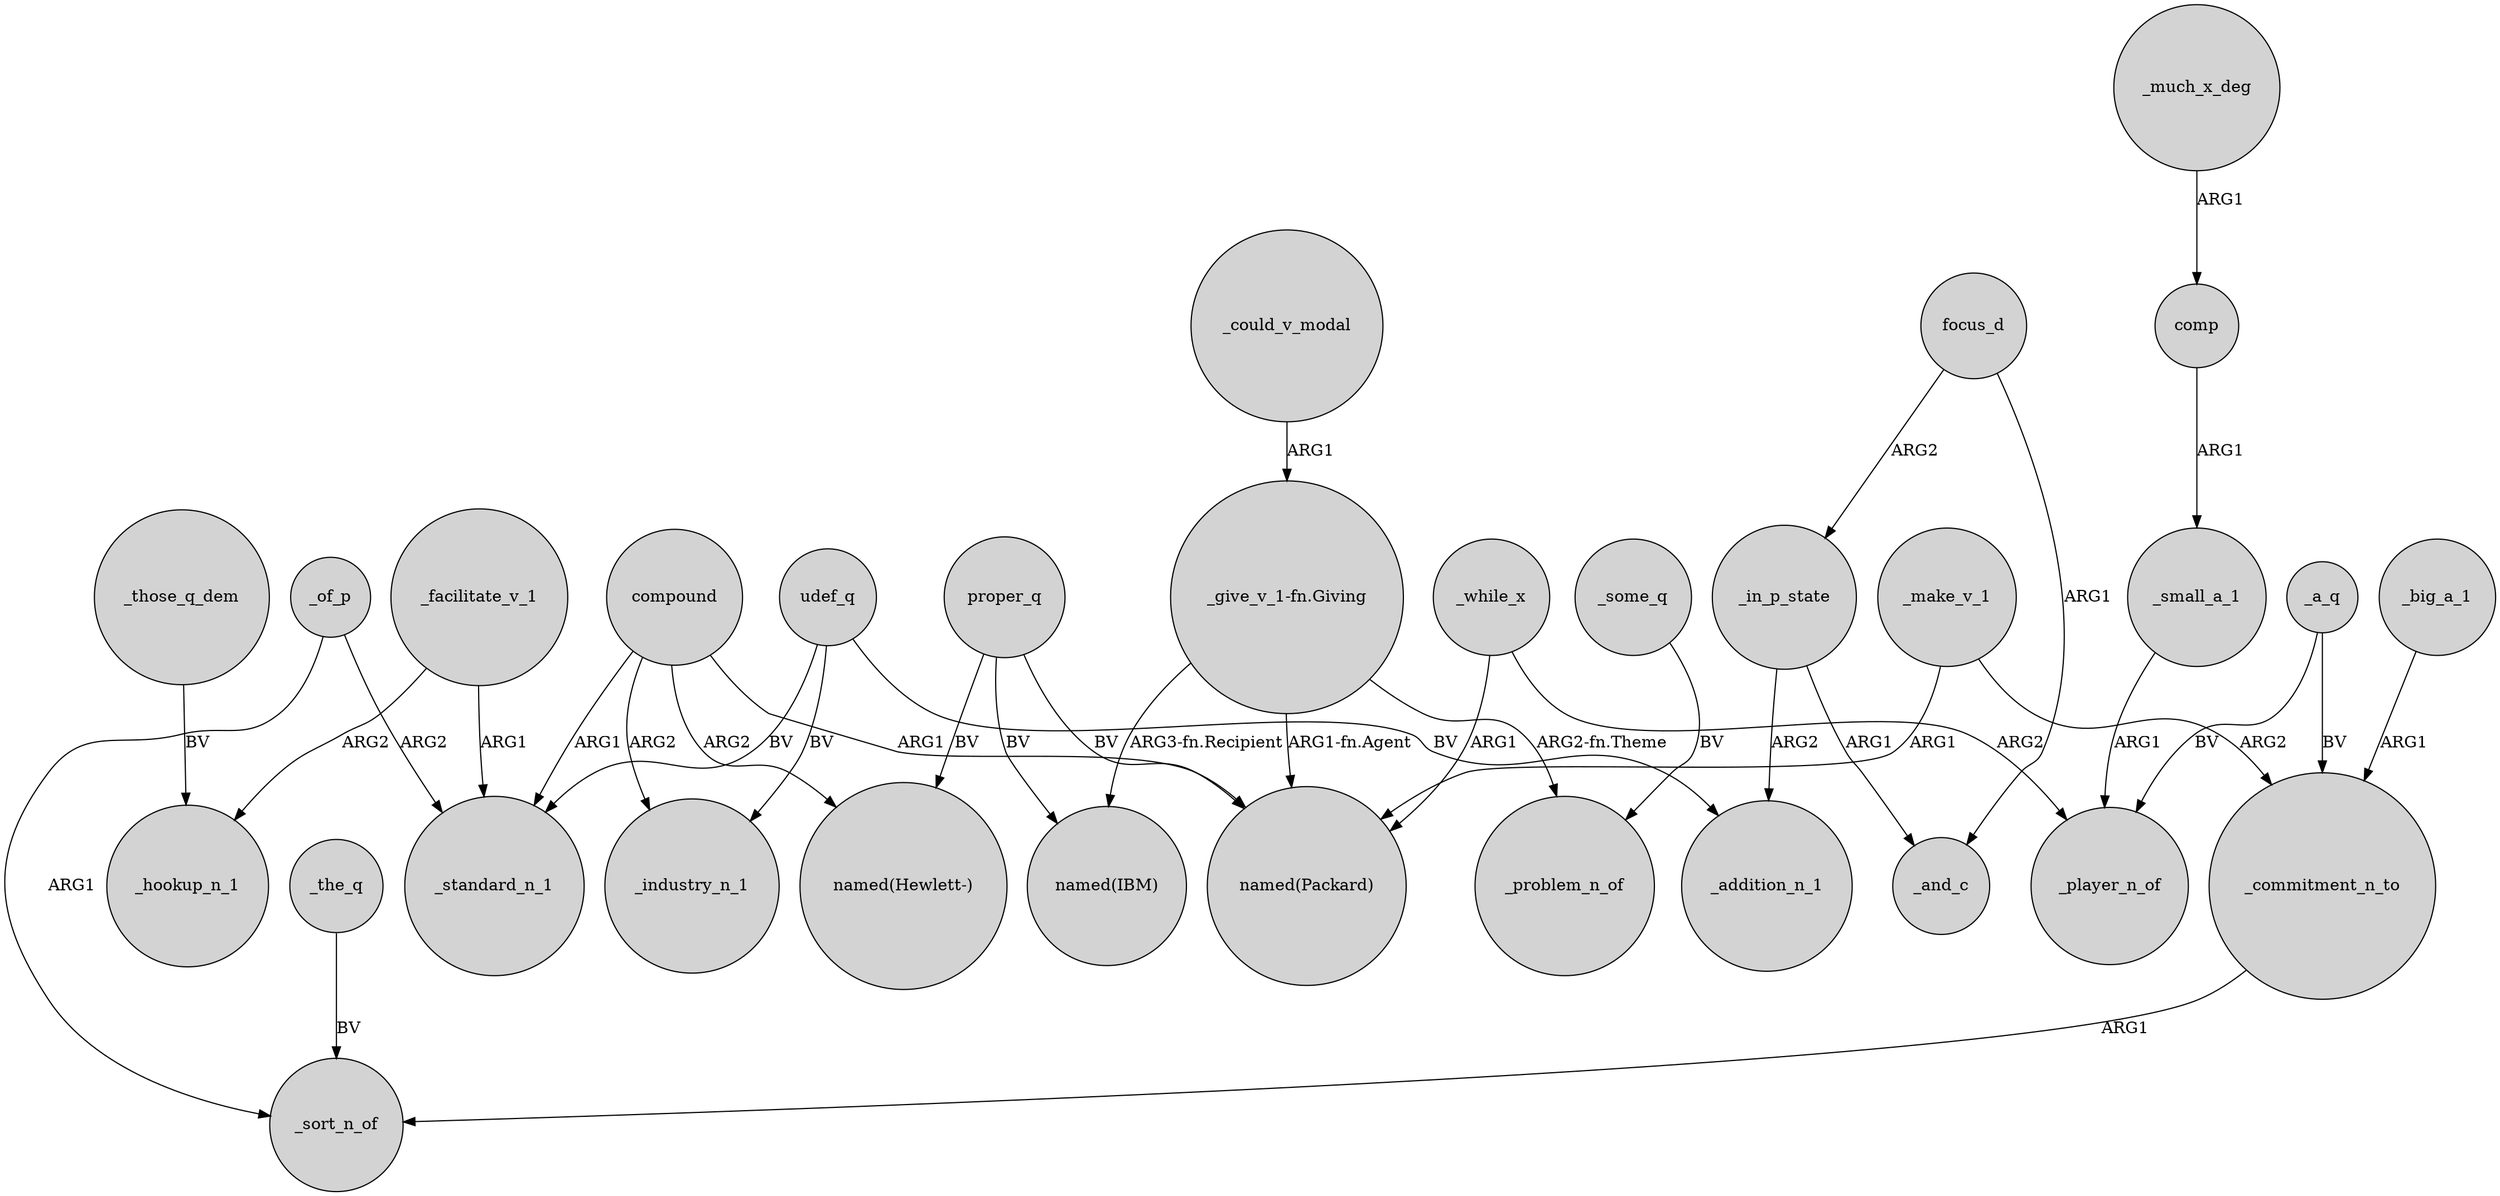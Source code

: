 digraph {
	node [shape=circle style=filled]
	_make_v_1 -> _commitment_n_to [label=ARG2]
	_small_a_1 -> _player_n_of [label=ARG1]
	_facilitate_v_1 -> _hookup_n_1 [label=ARG2]
	_in_p_state -> _and_c [label=ARG1]
	proper_q -> "named(Packard)" [label=BV]
	compound -> "named(Hewlett-)" [label=ARG2]
	_the_q -> _sort_n_of [label=BV]
	_make_v_1 -> "named(Packard)" [label=ARG1]
	_commitment_n_to -> _sort_n_of [label=ARG1]
	_those_q_dem -> _hookup_n_1 [label=BV]
	"_give_v_1-fn.Giving" -> "named(IBM)" [label="ARG3-fn.Recipient"]
	focus_d -> _in_p_state [label=ARG2]
	_while_x -> "named(Packard)" [label=ARG1]
	_could_v_modal -> "_give_v_1-fn.Giving" [label=ARG1]
	"_give_v_1-fn.Giving" -> "named(Packard)" [label="ARG1-fn.Agent"]
	proper_q -> "named(IBM)" [label=BV]
	_while_x -> _player_n_of [label=ARG2]
	_a_q -> _commitment_n_to [label=BV]
	proper_q -> "named(Hewlett-)" [label=BV]
	_facilitate_v_1 -> _standard_n_1 [label=ARG1]
	compound -> "named(Packard)" [label=ARG1]
	_some_q -> _problem_n_of [label=BV]
	compound -> _industry_n_1 [label=ARG2]
	comp -> _small_a_1 [label=ARG1]
	_of_p -> _sort_n_of [label=ARG1]
	focus_d -> _and_c [label=ARG1]
	_in_p_state -> _addition_n_1 [label=ARG2]
	_big_a_1 -> _commitment_n_to [label=ARG1]
	_much_x_deg -> comp [label=ARG1]
	"_give_v_1-fn.Giving" -> _problem_n_of [label="ARG2-fn.Theme"]
	udef_q -> _standard_n_1 [label=BV]
	compound -> _standard_n_1 [label=ARG1]
	_of_p -> _standard_n_1 [label=ARG2]
	_a_q -> _player_n_of [label=BV]
	udef_q -> _industry_n_1 [label=BV]
	udef_q -> _addition_n_1 [label=BV]
}

